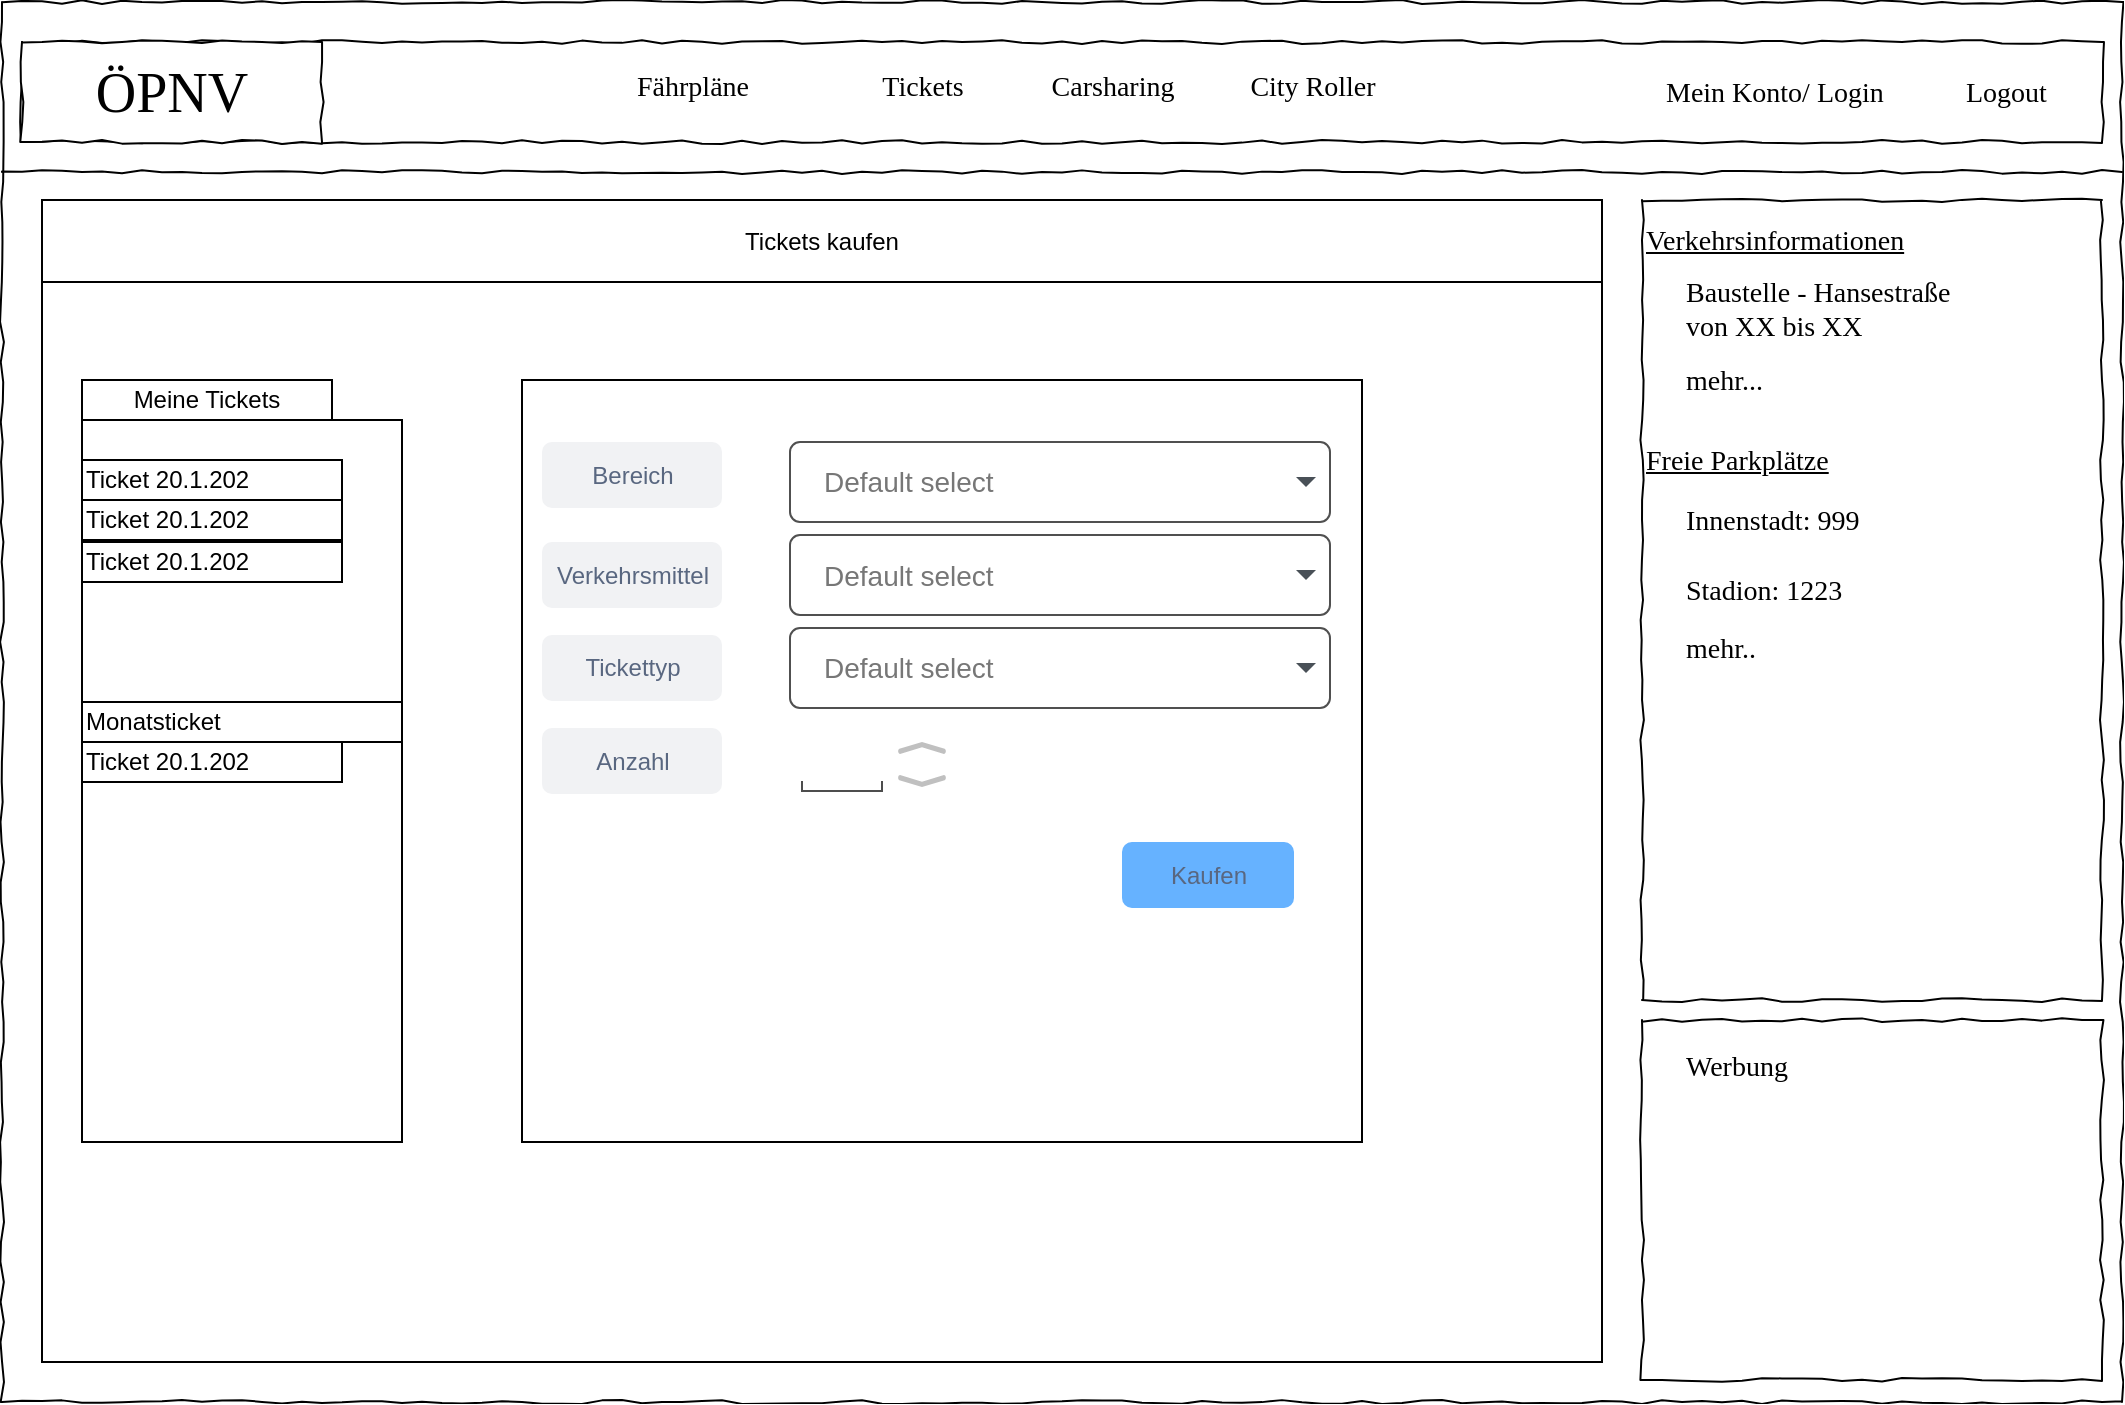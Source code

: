 <mxfile version="13.0.3" type="device"><diagram id="ywedIqiPma8EJUSTVFm8" name="Page-1"><mxGraphModel dx="925" dy="1435" grid="1" gridSize="10" guides="1" tooltips="1" connect="1" arrows="1" fold="1" page="1" pageScale="1" pageWidth="827" pageHeight="1169" math="0" shadow="0"><root><mxCell id="0"/><mxCell id="1" parent="0"/><mxCell id="N4Pf_KZ5hRanPkuqSheH-21" value="" style="rounded=0;whiteSpace=wrap;html=1;strokeColor=#000000;verticalAlign=top;fontSize=24;fontStyle=1" vertex="1" parent="1"><mxGeometry x="40" y="159" width="780" height="581" as="geometry"/></mxCell><mxCell id="N4Pf_KZ5hRanPkuqSheH-29" value="" style="rounded=0;whiteSpace=wrap;html=1;" vertex="1" parent="1"><mxGeometry x="60" y="269" width="160" height="361" as="geometry"/></mxCell><mxCell id="N4Pf_KZ5hRanPkuqSheH-1" value="" style="whiteSpace=wrap;html=1;rounded=0;shadow=0;labelBackgroundColor=none;strokeColor=#000000;strokeWidth=1;fillColor=none;fontFamily=Verdana;fontSize=12;fontColor=#000000;align=center;comic=1;" vertex="1" parent="1"><mxGeometry x="20" y="60" width="1060" height="700" as="geometry"/></mxCell><mxCell id="N4Pf_KZ5hRanPkuqSheH-2" value="" style="whiteSpace=wrap;html=1;rounded=0;shadow=0;labelBackgroundColor=none;strokeWidth=1;fillColor=none;fontFamily=Verdana;fontSize=12;align=center;comic=1;" vertex="1" parent="1"><mxGeometry x="30" y="80" width="1040" height="50" as="geometry"/></mxCell><mxCell id="N4Pf_KZ5hRanPkuqSheH-3" value="ÖPNV" style="whiteSpace=wrap;html=1;rounded=0;shadow=0;labelBackgroundColor=none;strokeWidth=1;fontFamily=Verdana;fontSize=28;align=center;comic=1;" vertex="1" parent="1"><mxGeometry x="30" y="80" width="150" height="50" as="geometry"/></mxCell><mxCell id="N4Pf_KZ5hRanPkuqSheH-4" value="Mein Konto/ Login" style="text;html=1;points=[];align=left;verticalAlign=top;spacingTop=-4;fontSize=14;fontFamily=Verdana" vertex="1" parent="1"><mxGeometry x="850" y="95" width="130" height="20" as="geometry"/></mxCell><mxCell id="N4Pf_KZ5hRanPkuqSheH-5" value="Logout" style="text;html=1;points=[];align=left;verticalAlign=top;spacingTop=-4;fontSize=14;fontFamily=Verdana" vertex="1" parent="1"><mxGeometry x="1000" y="95" width="60" height="20" as="geometry"/></mxCell><mxCell id="N4Pf_KZ5hRanPkuqSheH-6" value="" style="line;strokeWidth=1;html=1;rounded=0;shadow=0;labelBackgroundColor=none;fillColor=none;fontFamily=Verdana;fontSize=14;fontColor=#000000;align=center;comic=1;" vertex="1" parent="1"><mxGeometry x="20" y="140" width="1060" height="10" as="geometry"/></mxCell><mxCell id="N4Pf_KZ5hRanPkuqSheH-7" value="Tickets" style="text;html=1;points=[];align=center;verticalAlign=middle;spacingTop=-4;fontSize=14;fontFamily=Verdana" vertex="1" parent="1"><mxGeometry x="440" y="80" width="80" height="50" as="geometry"/></mxCell><mxCell id="N4Pf_KZ5hRanPkuqSheH-8" value="" style="whiteSpace=wrap;html=1;rounded=0;shadow=0;labelBackgroundColor=none;strokeWidth=1;fillColor=none;fontFamily=Verdana;fontSize=12;align=center;comic=1;" vertex="1" parent="1"><mxGeometry x="840" y="159" width="230" height="400" as="geometry"/></mxCell><mxCell id="N4Pf_KZ5hRanPkuqSheH-9" value="" style="whiteSpace=wrap;html=1;rounded=0;shadow=0;labelBackgroundColor=none;strokeWidth=1;fillColor=none;fontFamily=Verdana;fontSize=12;align=center;comic=1;" vertex="1" parent="1"><mxGeometry x="840" y="569" width="230" height="180" as="geometry"/></mxCell><mxCell id="N4Pf_KZ5hRanPkuqSheH-10" value="Werbung" style="text;html=1;points=[];align=left;verticalAlign=top;spacingTop=-4;fontSize=14;fontFamily=Verdana" vertex="1" parent="1"><mxGeometry x="860" y="582" width="170" height="20" as="geometry"/></mxCell><mxCell id="N4Pf_KZ5hRanPkuqSheH-11" value="Verkehrsinformationen" style="text;html=1;points=[];align=left;verticalAlign=top;spacingTop=-4;fontSize=14;fontFamily=Verdana;strokeColor=none;fontStyle=4" vertex="1" parent="1"><mxGeometry x="840" y="169" width="170" height="20" as="geometry"/></mxCell><mxCell id="N4Pf_KZ5hRanPkuqSheH-12" value="Baustelle - Hansestraße&lt;br&gt;von XX bis XX" style="text;html=1;points=[];align=left;verticalAlign=top;spacingTop=-4;fontSize=14;fontFamily=Verdana" vertex="1" parent="1"><mxGeometry x="860" y="195" width="170" height="40" as="geometry"/></mxCell><mxCell id="N4Pf_KZ5hRanPkuqSheH-13" value="mehr..." style="text;html=1;points=[];align=left;verticalAlign=top;spacingTop=-4;fontSize=14;fontFamily=Verdana" vertex="1" parent="1"><mxGeometry x="860" y="239" width="170" height="20" as="geometry"/></mxCell><mxCell id="N4Pf_KZ5hRanPkuqSheH-14" value="Innenstadt: 999" style="text;html=1;points=[];align=left;verticalAlign=top;spacingTop=-4;fontSize=14;fontFamily=Verdana" vertex="1" parent="1"><mxGeometry x="860" y="309" width="170" height="20" as="geometry"/></mxCell><mxCell id="N4Pf_KZ5hRanPkuqSheH-15" value="Stadion: 1223" style="text;html=1;points=[];align=left;verticalAlign=top;spacingTop=-4;fontSize=14;fontFamily=Verdana" vertex="1" parent="1"><mxGeometry x="860" y="344" width="170" height="20" as="geometry"/></mxCell><mxCell id="N4Pf_KZ5hRanPkuqSheH-16" value="Freie Parkplätze" style="text;html=1;points=[];align=left;verticalAlign=top;spacingTop=-4;fontSize=14;fontFamily=Verdana;strokeColor=none;fontStyle=4" vertex="1" parent="1"><mxGeometry x="840" y="279" width="170" height="20" as="geometry"/></mxCell><mxCell id="N4Pf_KZ5hRanPkuqSheH-17" value="Carsharing" style="text;html=1;points=[];align=center;verticalAlign=middle;spacingTop=-4;fontSize=14;fontFamily=Verdana" vertex="1" parent="1"><mxGeometry x="530" y="80" width="90" height="50" as="geometry"/></mxCell><mxCell id="N4Pf_KZ5hRanPkuqSheH-18" value="City Roller" style="text;html=1;points=[];align=center;verticalAlign=middle;spacingTop=-4;fontSize=14;fontFamily=Verdana" vertex="1" parent="1"><mxGeometry x="630" y="80" width="90" height="50" as="geometry"/></mxCell><mxCell id="N4Pf_KZ5hRanPkuqSheH-19" value="mehr.." style="text;html=1;points=[];align=left;verticalAlign=top;spacingTop=-4;fontSize=14;fontFamily=Verdana" vertex="1" parent="1"><mxGeometry x="860" y="373" width="170" height="20" as="geometry"/></mxCell><mxCell id="N4Pf_KZ5hRanPkuqSheH-20" value="Fährpläne" style="text;html=1;points=[];align=center;verticalAlign=middle;spacingTop=-4;fontSize=14;fontFamily=Verdana" vertex="1" parent="1"><mxGeometry x="300" y="80" width="130" height="50" as="geometry"/></mxCell><mxCell id="N4Pf_KZ5hRanPkuqSheH-22" value="Tickets kaufen" style="rounded=0;whiteSpace=wrap;html=1;" vertex="1" parent="1"><mxGeometry x="40" y="159" width="780" height="41" as="geometry"/></mxCell><mxCell id="N4Pf_KZ5hRanPkuqSheH-26" value="Ticket 20.1.202" style="text;html=1;strokeColor=#000000;fillColor=none;align=left;verticalAlign=middle;whiteSpace=wrap;rounded=0;" vertex="1" parent="1"><mxGeometry x="60" y="289" width="130" height="20" as="geometry"/></mxCell><mxCell id="N4Pf_KZ5hRanPkuqSheH-28" value="" style="rounded=0;whiteSpace=wrap;html=1;" vertex="1" parent="1"><mxGeometry x="280" y="249" width="420" height="381" as="geometry"/></mxCell><mxCell id="N4Pf_KZ5hRanPkuqSheH-30" value="Meine Tickets" style="text;html=1;strokeColor=#000000;fillColor=none;align=center;verticalAlign=middle;whiteSpace=wrap;rounded=0;" vertex="1" parent="1"><mxGeometry x="60" y="249" width="125" height="20" as="geometry"/></mxCell><mxCell id="N4Pf_KZ5hRanPkuqSheH-33" value="Ticket 20.1.202" style="text;html=1;strokeColor=#000000;fillColor=none;align=left;verticalAlign=middle;whiteSpace=wrap;rounded=0;" vertex="1" parent="1"><mxGeometry x="60" y="309" width="130" height="20" as="geometry"/></mxCell><mxCell id="N4Pf_KZ5hRanPkuqSheH-34" value="Ticket 20.1.202" style="text;html=1;strokeColor=#000000;fillColor=none;align=left;verticalAlign=middle;whiteSpace=wrap;rounded=0;" vertex="1" parent="1"><mxGeometry x="60" y="330" width="130" height="20" as="geometry"/></mxCell><mxCell id="N4Pf_KZ5hRanPkuqSheH-35" value="Monatsticket" style="text;html=1;strokeColor=#000000;fillColor=none;align=left;verticalAlign=middle;whiteSpace=wrap;rounded=0;" vertex="1" parent="1"><mxGeometry x="60" y="410" width="160" height="20" as="geometry"/></mxCell><mxCell id="N4Pf_KZ5hRanPkuqSheH-36" value="Ticket 20.1.202" style="text;html=1;strokeColor=#000000;fillColor=none;align=left;verticalAlign=middle;whiteSpace=wrap;rounded=0;" vertex="1" parent="1"><mxGeometry x="60" y="430" width="130" height="20" as="geometry"/></mxCell><mxCell id="N4Pf_KZ5hRanPkuqSheH-37" value="Default select" style="html=1;shadow=0;dashed=0;shape=mxgraph.bootstrap.rrect;rSize=5;strokeColor=#505050;strokeWidth=1;fillColor=#ffffff;fontColor=#777777;whiteSpace=wrap;align=left;verticalAlign=middle;fontStyle=0;fontSize=14;spacingRight=0;spacing=17;" vertex="1" parent="1"><mxGeometry x="414" y="280" width="270" height="40" as="geometry"/></mxCell><mxCell id="N4Pf_KZ5hRanPkuqSheH-38" value="" style="shape=triangle;direction=south;fillColor=#495057;strokeColor=none;perimeter=none;" vertex="1" parent="N4Pf_KZ5hRanPkuqSheH-37"><mxGeometry x="1" y="0.5" width="10" height="5" relative="1" as="geometry"><mxPoint x="-17" y="-2.5" as="offset"/></mxGeometry></mxCell><mxCell id="N4Pf_KZ5hRanPkuqSheH-39" value="Bereich" style="rounded=1;align=center;fillColor=#F1F2F4;strokeColor=none;html=1;fontColor=#596780;fontSize=12" vertex="1" parent="1"><mxGeometry x="290" y="280" width="90" height="33" as="geometry"/></mxCell><mxCell id="N4Pf_KZ5hRanPkuqSheH-40" value="Verkehrsmittel" style="rounded=1;align=center;fillColor=#F1F2F4;strokeColor=none;html=1;fontColor=#596780;fontSize=12" vertex="1" parent="1"><mxGeometry x="290" y="330" width="90" height="33" as="geometry"/></mxCell><mxCell id="N4Pf_KZ5hRanPkuqSheH-41" value="Default select" style="html=1;shadow=0;dashed=0;shape=mxgraph.bootstrap.rrect;rSize=5;strokeColor=#505050;strokeWidth=1;fillColor=#ffffff;fontColor=#777777;whiteSpace=wrap;align=left;verticalAlign=middle;fontStyle=0;fontSize=14;spacingRight=0;spacing=17;" vertex="1" parent="1"><mxGeometry x="414" y="326.5" width="270" height="40" as="geometry"/></mxCell><mxCell id="N4Pf_KZ5hRanPkuqSheH-42" value="" style="shape=triangle;direction=south;fillColor=#495057;strokeColor=none;perimeter=none;" vertex="1" parent="N4Pf_KZ5hRanPkuqSheH-41"><mxGeometry x="1" y="0.5" width="10" height="5" relative="1" as="geometry"><mxPoint x="-17" y="-2.5" as="offset"/></mxGeometry></mxCell><mxCell id="N4Pf_KZ5hRanPkuqSheH-43" value="Tickettyp" style="rounded=1;align=center;fillColor=#F1F2F4;strokeColor=none;html=1;fontColor=#596780;fontSize=12" vertex="1" parent="1"><mxGeometry x="290" y="376.5" width="90" height="33" as="geometry"/></mxCell><mxCell id="N4Pf_KZ5hRanPkuqSheH-44" value="Default select" style="html=1;shadow=0;dashed=0;shape=mxgraph.bootstrap.rrect;rSize=5;strokeColor=#505050;strokeWidth=1;fillColor=#ffffff;fontColor=#777777;whiteSpace=wrap;align=left;verticalAlign=middle;fontStyle=0;fontSize=14;spacingRight=0;spacing=17;" vertex="1" parent="1"><mxGeometry x="414" y="373" width="270" height="40" as="geometry"/></mxCell><mxCell id="N4Pf_KZ5hRanPkuqSheH-45" value="" style="shape=triangle;direction=south;fillColor=#495057;strokeColor=none;perimeter=none;" vertex="1" parent="N4Pf_KZ5hRanPkuqSheH-44"><mxGeometry x="1" y="0.5" width="10" height="5" relative="1" as="geometry"><mxPoint x="-17" y="-2.5" as="offset"/></mxGeometry></mxCell><mxCell id="N4Pf_KZ5hRanPkuqSheH-46" value="Anzahl" style="rounded=1;align=center;fillColor=#F1F2F4;strokeColor=none;html=1;fontColor=#596780;fontSize=12" vertex="1" parent="1"><mxGeometry x="290" y="423" width="90" height="33" as="geometry"/></mxCell><mxCell id="N4Pf_KZ5hRanPkuqSheH-47" value="" style="strokeWidth=1;html=1;shadow=0;dashed=0;shape=mxgraph.android.textfield;align=center;strokeColor=#4D4D4D;pointerEvents=1" vertex="1" parent="1"><mxGeometry x="420" y="424.5" width="40" height="30" as="geometry"/></mxCell><mxCell id="N4Pf_KZ5hRanPkuqSheH-48" value="" style="html=1;verticalLabelPosition=bottom;labelBackgroundColor=#ffffff;verticalAlign=top;shadow=0;dashed=0;strokeWidth=2;shape=mxgraph.ios7.misc.expand;fillColor=#c0c0c0;" vertex="1" parent="1"><mxGeometry x="468" y="430" width="24" height="6" as="geometry"/></mxCell><mxCell id="N4Pf_KZ5hRanPkuqSheH-50" value="" style="html=1;verticalLabelPosition=bottom;labelBackgroundColor=#ffffff;verticalAlign=top;shadow=0;dashed=0;strokeWidth=2;shape=mxgraph.ios7.misc.expand;fillColor=#c0c0c0;rotation=-180;" vertex="1" parent="1"><mxGeometry x="468" y="446.5" width="24" height="6" as="geometry"/></mxCell><mxCell id="N4Pf_KZ5hRanPkuqSheH-52" value="Kaufen" style="rounded=1;fillColor=#66B2FF;strokeColor=none;html=1;fontColor=#596780;align=center;verticalAlign=middle;fontStyle=0;fontSize=12" vertex="1" parent="1"><mxGeometry x="580" y="480" width="86" height="33" as="geometry"/></mxCell></root></mxGraphModel></diagram></mxfile>